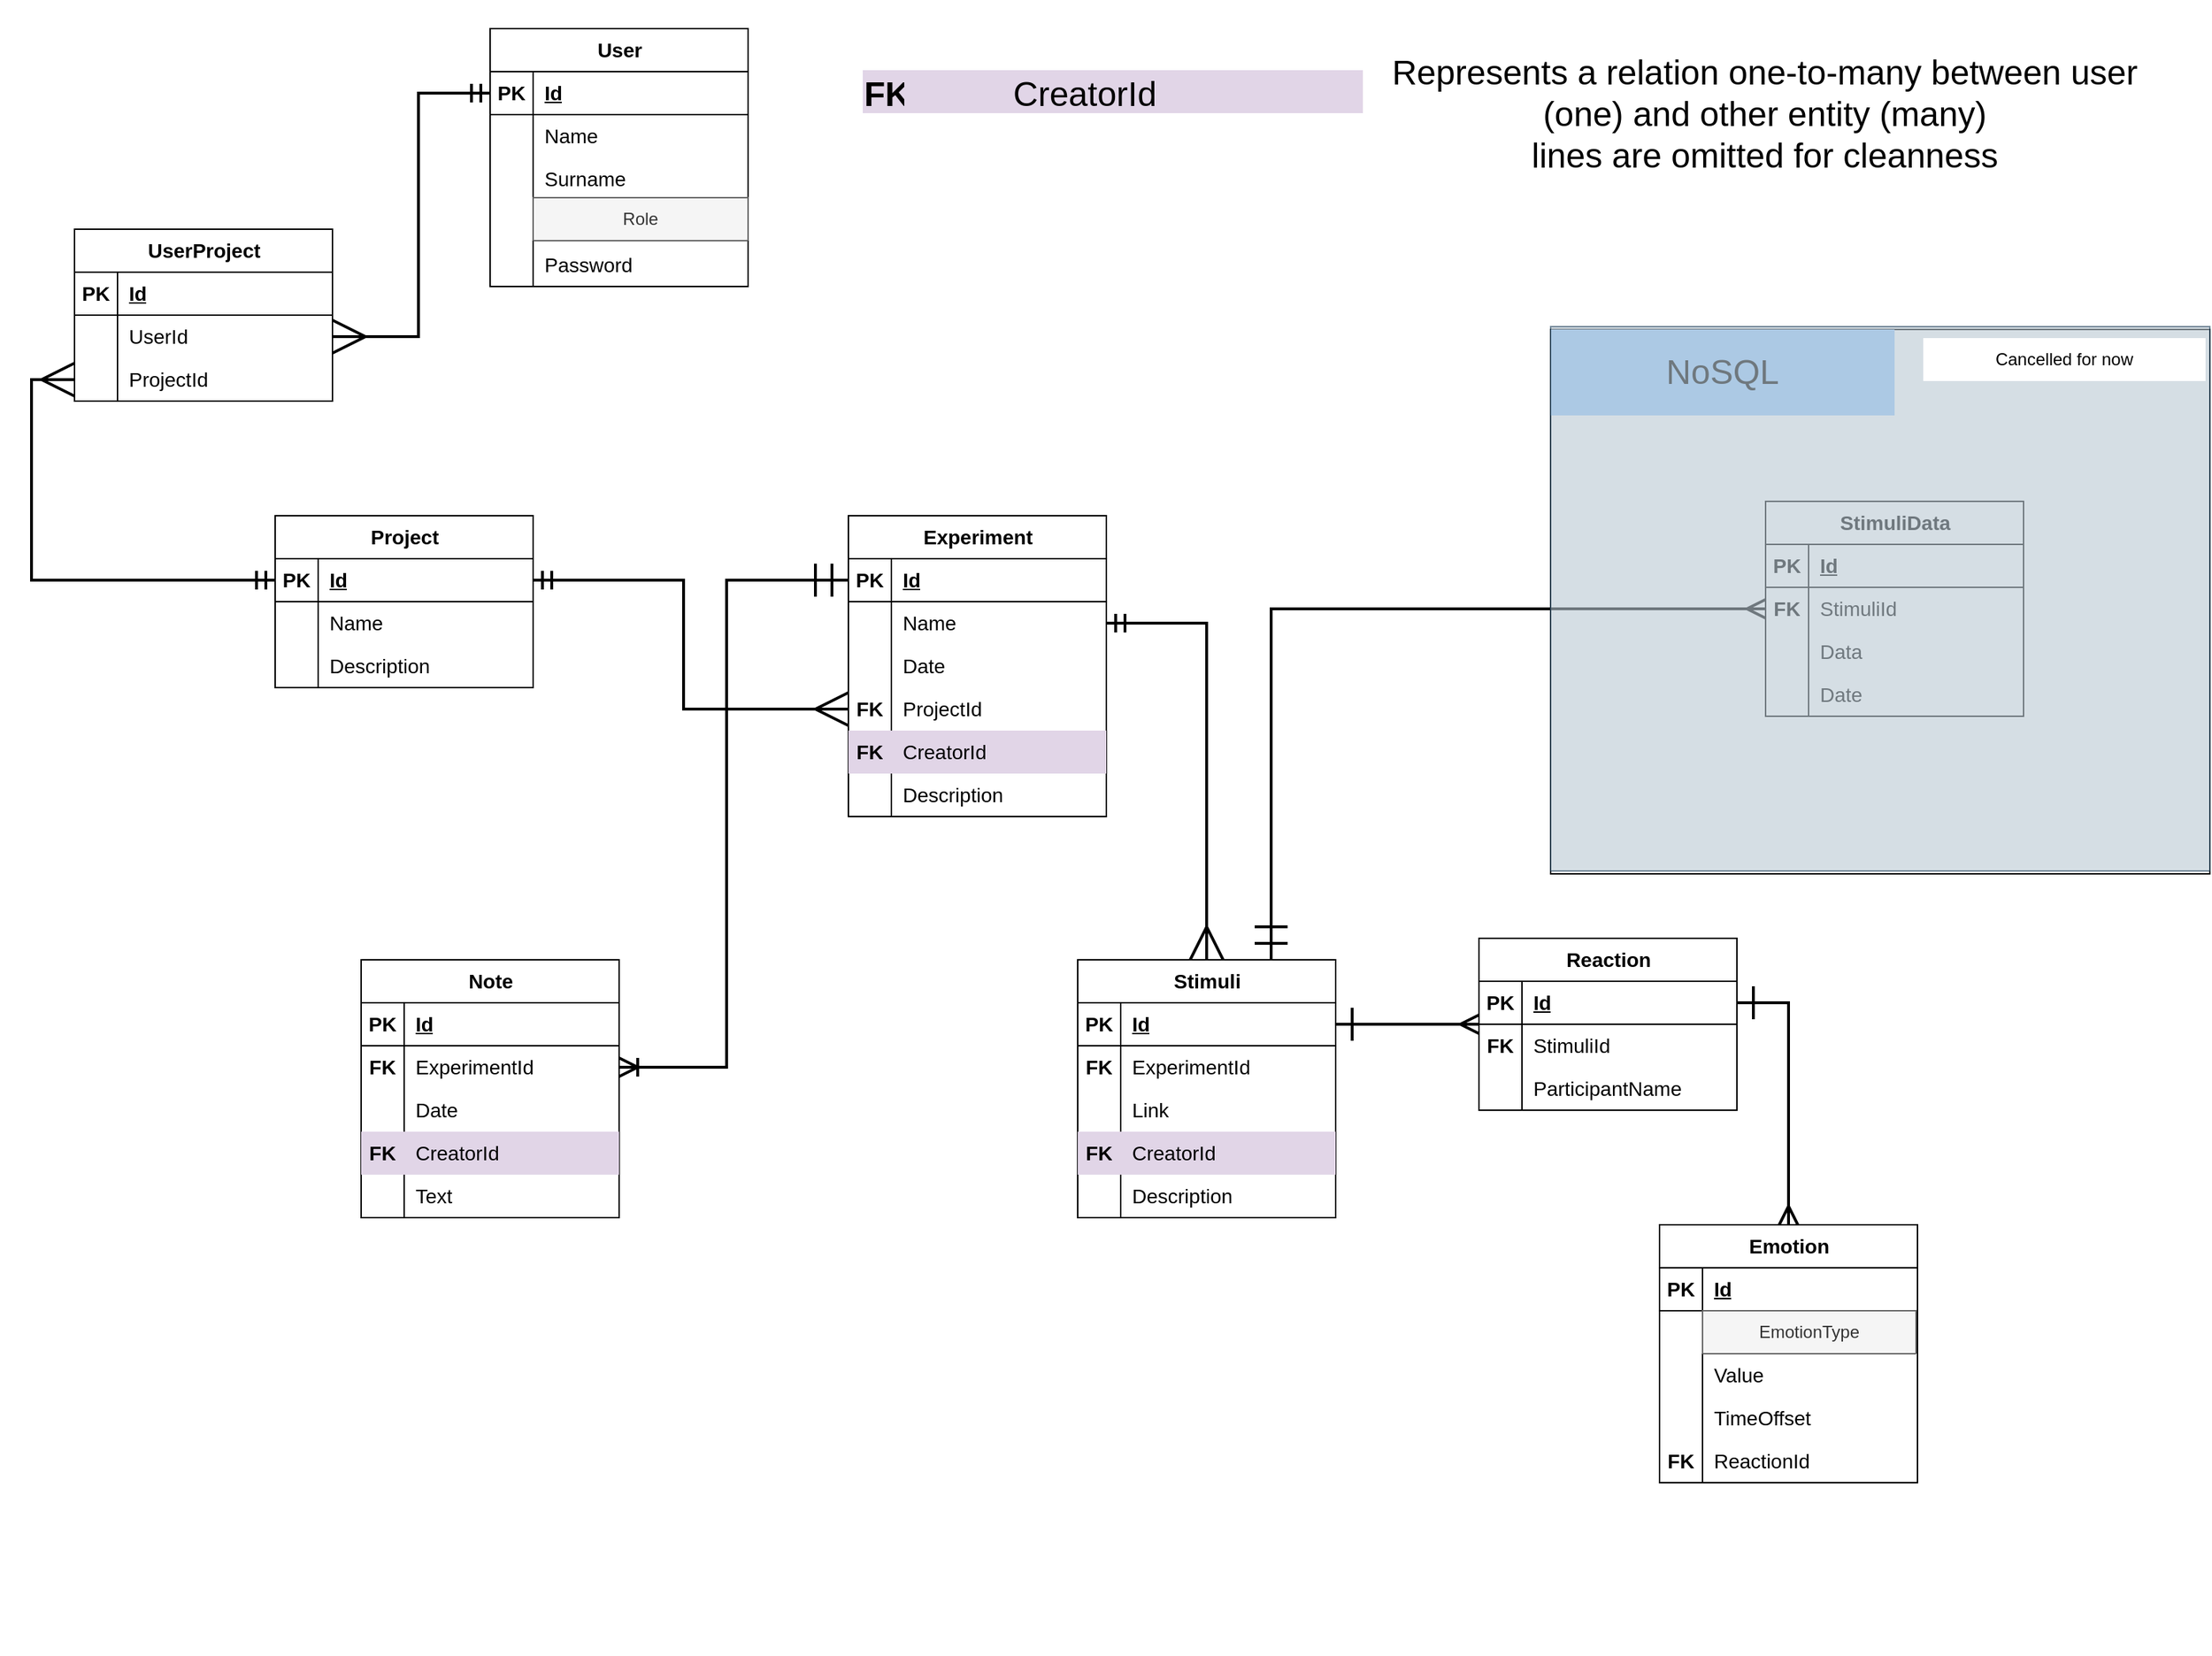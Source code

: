 <mxfile version="22.0.8" type="github">
  <diagram name="Page-1" id="5KgaLMppS0ZlpBXLG6Bj">
    <mxGraphModel dx="1422" dy="860" grid="0" gridSize="10" guides="1" tooltips="1" connect="1" arrows="1" fold="1" page="0" pageScale="1" pageWidth="850" pageHeight="1100" math="0" shadow="0">
      <root>
        <mxCell id="0" />
        <mxCell id="1" parent="0" />
        <mxCell id="0GG20aIRR1hGkGBOV-LU-1" value="User" style="shape=table;startSize=30;container=1;collapsible=1;childLayout=tableLayout;fixedRows=1;rowLines=0;fontStyle=1;align=center;resizeLast=1;html=1;fontSize=14;" parent="1" vertex="1">
          <mxGeometry x="-190" y="10" width="180" height="180" as="geometry" />
        </mxCell>
        <mxCell id="0GG20aIRR1hGkGBOV-LU-2" value="" style="shape=tableRow;horizontal=0;startSize=0;swimlaneHead=0;swimlaneBody=0;fillColor=none;collapsible=0;dropTarget=0;points=[[0,0.5],[1,0.5]];portConstraint=eastwest;top=0;left=0;right=0;bottom=1;fontSize=14;" parent="0GG20aIRR1hGkGBOV-LU-1" vertex="1">
          <mxGeometry y="30" width="180" height="30" as="geometry" />
        </mxCell>
        <mxCell id="0GG20aIRR1hGkGBOV-LU-3" value="PK" style="shape=partialRectangle;connectable=0;fillColor=none;top=0;left=0;bottom=0;right=0;fontStyle=1;overflow=hidden;whiteSpace=wrap;html=1;fontSize=14;" parent="0GG20aIRR1hGkGBOV-LU-2" vertex="1">
          <mxGeometry width="30" height="30" as="geometry">
            <mxRectangle width="30" height="30" as="alternateBounds" />
          </mxGeometry>
        </mxCell>
        <mxCell id="0GG20aIRR1hGkGBOV-LU-4" value="Id" style="shape=partialRectangle;connectable=0;fillColor=none;top=0;left=0;bottom=0;right=0;align=left;spacingLeft=6;fontStyle=5;overflow=hidden;whiteSpace=wrap;html=1;fontSize=14;" parent="0GG20aIRR1hGkGBOV-LU-2" vertex="1">
          <mxGeometry x="30" width="150" height="30" as="geometry">
            <mxRectangle width="150" height="30" as="alternateBounds" />
          </mxGeometry>
        </mxCell>
        <mxCell id="0GG20aIRR1hGkGBOV-LU-5" value="" style="shape=tableRow;horizontal=0;startSize=0;swimlaneHead=0;swimlaneBody=0;fillColor=none;collapsible=0;dropTarget=0;points=[[0,0.5],[1,0.5]];portConstraint=eastwest;top=0;left=0;right=0;bottom=0;fontSize=14;" parent="0GG20aIRR1hGkGBOV-LU-1" vertex="1">
          <mxGeometry y="60" width="180" height="30" as="geometry" />
        </mxCell>
        <mxCell id="0GG20aIRR1hGkGBOV-LU-6" value="" style="shape=partialRectangle;connectable=0;fillColor=none;top=0;left=0;bottom=0;right=0;editable=1;overflow=hidden;whiteSpace=wrap;html=1;fontSize=14;" parent="0GG20aIRR1hGkGBOV-LU-5" vertex="1">
          <mxGeometry width="30" height="30" as="geometry">
            <mxRectangle width="30" height="30" as="alternateBounds" />
          </mxGeometry>
        </mxCell>
        <mxCell id="0GG20aIRR1hGkGBOV-LU-7" value="Name" style="shape=partialRectangle;connectable=0;fillColor=none;top=0;left=0;bottom=0;right=0;align=left;spacingLeft=6;overflow=hidden;whiteSpace=wrap;html=1;fontSize=14;" parent="0GG20aIRR1hGkGBOV-LU-5" vertex="1">
          <mxGeometry x="30" width="150" height="30" as="geometry">
            <mxRectangle width="150" height="30" as="alternateBounds" />
          </mxGeometry>
        </mxCell>
        <mxCell id="0GG20aIRR1hGkGBOV-LU-8" value="" style="shape=tableRow;horizontal=0;startSize=0;swimlaneHead=0;swimlaneBody=0;fillColor=none;collapsible=0;dropTarget=0;points=[[0,0.5],[1,0.5]];portConstraint=eastwest;top=0;left=0;right=0;bottom=0;fontSize=14;" parent="0GG20aIRR1hGkGBOV-LU-1" vertex="1">
          <mxGeometry y="90" width="180" height="30" as="geometry" />
        </mxCell>
        <mxCell id="0GG20aIRR1hGkGBOV-LU-9" value="" style="shape=partialRectangle;connectable=0;fillColor=none;top=0;left=0;bottom=0;right=0;editable=1;overflow=hidden;whiteSpace=wrap;html=1;fontSize=14;" parent="0GG20aIRR1hGkGBOV-LU-8" vertex="1">
          <mxGeometry width="30" height="30" as="geometry">
            <mxRectangle width="30" height="30" as="alternateBounds" />
          </mxGeometry>
        </mxCell>
        <mxCell id="0GG20aIRR1hGkGBOV-LU-10" value="Surname" style="shape=partialRectangle;connectable=0;fillColor=none;top=0;left=0;bottom=0;right=0;align=left;spacingLeft=6;overflow=hidden;whiteSpace=wrap;html=1;fontSize=14;" parent="0GG20aIRR1hGkGBOV-LU-8" vertex="1">
          <mxGeometry x="30" width="150" height="30" as="geometry">
            <mxRectangle width="150" height="30" as="alternateBounds" />
          </mxGeometry>
        </mxCell>
        <mxCell id="0GG20aIRR1hGkGBOV-LU-11" value="" style="shape=tableRow;horizontal=0;startSize=0;swimlaneHead=0;swimlaneBody=0;fillColor=none;collapsible=0;dropTarget=0;points=[[0,0.5],[1,0.5]];portConstraint=eastwest;top=0;left=0;right=0;bottom=0;fontSize=14;" parent="0GG20aIRR1hGkGBOV-LU-1" vertex="1">
          <mxGeometry y="120" width="180" height="30" as="geometry" />
        </mxCell>
        <mxCell id="0GG20aIRR1hGkGBOV-LU-12" value="" style="shape=partialRectangle;connectable=0;fillColor=none;top=0;left=0;bottom=0;right=0;editable=1;overflow=hidden;whiteSpace=wrap;html=1;fontSize=14;" parent="0GG20aIRR1hGkGBOV-LU-11" vertex="1">
          <mxGeometry width="30" height="30" as="geometry">
            <mxRectangle width="30" height="30" as="alternateBounds" />
          </mxGeometry>
        </mxCell>
        <mxCell id="0GG20aIRR1hGkGBOV-LU-13" value="" style="shape=partialRectangle;connectable=0;fillColor=none;top=0;left=0;bottom=0;right=0;align=left;spacingLeft=6;overflow=hidden;whiteSpace=wrap;html=1;fontSize=14;" parent="0GG20aIRR1hGkGBOV-LU-11" vertex="1">
          <mxGeometry x="30" width="150" height="30" as="geometry">
            <mxRectangle width="150" height="30" as="alternateBounds" />
          </mxGeometry>
        </mxCell>
        <mxCell id="h6hS1jPLhecq_jdll_eu-1" value="" style="shape=tableRow;horizontal=0;startSize=0;swimlaneHead=0;swimlaneBody=0;fillColor=none;collapsible=0;dropTarget=0;points=[[0,0.5],[1,0.5]];portConstraint=eastwest;top=0;left=0;right=0;bottom=0;fontSize=14;" parent="0GG20aIRR1hGkGBOV-LU-1" vertex="1">
          <mxGeometry y="150" width="180" height="30" as="geometry" />
        </mxCell>
        <mxCell id="h6hS1jPLhecq_jdll_eu-2" value="" style="shape=partialRectangle;connectable=0;fillColor=none;top=0;left=0;bottom=0;right=0;editable=1;overflow=hidden;whiteSpace=wrap;html=1;fontSize=14;" parent="h6hS1jPLhecq_jdll_eu-1" vertex="1">
          <mxGeometry width="30" height="30" as="geometry">
            <mxRectangle width="30" height="30" as="alternateBounds" />
          </mxGeometry>
        </mxCell>
        <mxCell id="h6hS1jPLhecq_jdll_eu-3" value="Password" style="shape=partialRectangle;connectable=0;fillColor=none;top=0;left=0;bottom=0;right=0;align=left;spacingLeft=6;overflow=hidden;whiteSpace=wrap;html=1;fontSize=14;" parent="h6hS1jPLhecq_jdll_eu-1" vertex="1">
          <mxGeometry x="30" width="150" height="30" as="geometry">
            <mxRectangle width="150" height="30" as="alternateBounds" />
          </mxGeometry>
        </mxCell>
        <mxCell id="0GG20aIRR1hGkGBOV-LU-43" value="Project" style="shape=table;startSize=30;container=1;collapsible=1;childLayout=tableLayout;fixedRows=1;rowLines=0;fontStyle=1;align=center;resizeLast=1;html=1;fontSize=14;" parent="1" vertex="1">
          <mxGeometry x="-340" y="350" width="180" height="120" as="geometry" />
        </mxCell>
        <mxCell id="0GG20aIRR1hGkGBOV-LU-44" value="" style="shape=tableRow;horizontal=0;startSize=0;swimlaneHead=0;swimlaneBody=0;fillColor=none;collapsible=0;dropTarget=0;points=[[0,0.5],[1,0.5]];portConstraint=eastwest;top=0;left=0;right=0;bottom=1;fontSize=14;" parent="0GG20aIRR1hGkGBOV-LU-43" vertex="1">
          <mxGeometry y="30" width="180" height="30" as="geometry" />
        </mxCell>
        <mxCell id="0GG20aIRR1hGkGBOV-LU-45" value="PK" style="shape=partialRectangle;connectable=0;fillColor=none;top=0;left=0;bottom=0;right=0;fontStyle=1;overflow=hidden;whiteSpace=wrap;html=1;fontSize=14;" parent="0GG20aIRR1hGkGBOV-LU-44" vertex="1">
          <mxGeometry width="30" height="30" as="geometry">
            <mxRectangle width="30" height="30" as="alternateBounds" />
          </mxGeometry>
        </mxCell>
        <mxCell id="0GG20aIRR1hGkGBOV-LU-46" value="Id" style="shape=partialRectangle;connectable=0;fillColor=none;top=0;left=0;bottom=0;right=0;align=left;spacingLeft=6;fontStyle=5;overflow=hidden;whiteSpace=wrap;html=1;fontSize=14;" parent="0GG20aIRR1hGkGBOV-LU-44" vertex="1">
          <mxGeometry x="30" width="150" height="30" as="geometry">
            <mxRectangle width="150" height="30" as="alternateBounds" />
          </mxGeometry>
        </mxCell>
        <mxCell id="0GG20aIRR1hGkGBOV-LU-47" value="" style="shape=tableRow;horizontal=0;startSize=0;swimlaneHead=0;swimlaneBody=0;fillColor=none;collapsible=0;dropTarget=0;points=[[0,0.5],[1,0.5]];portConstraint=eastwest;top=0;left=0;right=0;bottom=0;fontSize=14;" parent="0GG20aIRR1hGkGBOV-LU-43" vertex="1">
          <mxGeometry y="60" width="180" height="30" as="geometry" />
        </mxCell>
        <mxCell id="0GG20aIRR1hGkGBOV-LU-48" value="" style="shape=partialRectangle;connectable=0;fillColor=none;top=0;left=0;bottom=0;right=0;editable=1;overflow=hidden;whiteSpace=wrap;html=1;fontSize=14;" parent="0GG20aIRR1hGkGBOV-LU-47" vertex="1">
          <mxGeometry width="30" height="30" as="geometry">
            <mxRectangle width="30" height="30" as="alternateBounds" />
          </mxGeometry>
        </mxCell>
        <mxCell id="0GG20aIRR1hGkGBOV-LU-49" value="Name" style="shape=partialRectangle;connectable=0;fillColor=none;top=0;left=0;bottom=0;right=0;align=left;spacingLeft=6;overflow=hidden;whiteSpace=wrap;html=1;fontSize=14;" parent="0GG20aIRR1hGkGBOV-LU-47" vertex="1">
          <mxGeometry x="30" width="150" height="30" as="geometry">
            <mxRectangle width="150" height="30" as="alternateBounds" />
          </mxGeometry>
        </mxCell>
        <mxCell id="0GG20aIRR1hGkGBOV-LU-50" value="" style="shape=tableRow;horizontal=0;startSize=0;swimlaneHead=0;swimlaneBody=0;fillColor=none;collapsible=0;dropTarget=0;points=[[0,0.5],[1,0.5]];portConstraint=eastwest;top=0;left=0;right=0;bottom=0;fontSize=14;" parent="0GG20aIRR1hGkGBOV-LU-43" vertex="1">
          <mxGeometry y="90" width="180" height="30" as="geometry" />
        </mxCell>
        <mxCell id="0GG20aIRR1hGkGBOV-LU-51" value="" style="shape=partialRectangle;connectable=0;fillColor=none;top=0;left=0;bottom=0;right=0;editable=1;overflow=hidden;whiteSpace=wrap;html=1;fontSize=14;" parent="0GG20aIRR1hGkGBOV-LU-50" vertex="1">
          <mxGeometry width="30" height="30" as="geometry">
            <mxRectangle width="30" height="30" as="alternateBounds" />
          </mxGeometry>
        </mxCell>
        <mxCell id="0GG20aIRR1hGkGBOV-LU-52" value="Description" style="shape=partialRectangle;connectable=0;fillColor=none;top=0;left=0;bottom=0;right=0;align=left;spacingLeft=6;overflow=hidden;whiteSpace=wrap;html=1;fontSize=14;" parent="0GG20aIRR1hGkGBOV-LU-50" vertex="1">
          <mxGeometry x="30" width="150" height="30" as="geometry">
            <mxRectangle width="150" height="30" as="alternateBounds" />
          </mxGeometry>
        </mxCell>
        <mxCell id="0GG20aIRR1hGkGBOV-LU-54" value="Experiment" style="shape=table;startSize=30;container=1;collapsible=1;childLayout=tableLayout;fixedRows=1;rowLines=0;fontStyle=1;align=center;resizeLast=1;html=1;fontSize=14;" parent="1" vertex="1">
          <mxGeometry x="60" y="350" width="180" height="210" as="geometry" />
        </mxCell>
        <mxCell id="0GG20aIRR1hGkGBOV-LU-55" value="" style="shape=tableRow;horizontal=0;startSize=0;swimlaneHead=0;swimlaneBody=0;fillColor=none;collapsible=0;dropTarget=0;points=[[0,0.5],[1,0.5]];portConstraint=eastwest;top=0;left=0;right=0;bottom=1;fontSize=14;" parent="0GG20aIRR1hGkGBOV-LU-54" vertex="1">
          <mxGeometry y="30" width="180" height="30" as="geometry" />
        </mxCell>
        <mxCell id="0GG20aIRR1hGkGBOV-LU-56" value="PK" style="shape=partialRectangle;connectable=0;fillColor=none;top=0;left=0;bottom=0;right=0;fontStyle=1;overflow=hidden;whiteSpace=wrap;html=1;fontSize=14;" parent="0GG20aIRR1hGkGBOV-LU-55" vertex="1">
          <mxGeometry width="30" height="30" as="geometry">
            <mxRectangle width="30" height="30" as="alternateBounds" />
          </mxGeometry>
        </mxCell>
        <mxCell id="0GG20aIRR1hGkGBOV-LU-57" value="Id" style="shape=partialRectangle;connectable=0;fillColor=none;top=0;left=0;bottom=0;right=0;align=left;spacingLeft=6;fontStyle=5;overflow=hidden;whiteSpace=wrap;html=1;fontSize=14;" parent="0GG20aIRR1hGkGBOV-LU-55" vertex="1">
          <mxGeometry x="30" width="150" height="30" as="geometry">
            <mxRectangle width="150" height="30" as="alternateBounds" />
          </mxGeometry>
        </mxCell>
        <mxCell id="0GG20aIRR1hGkGBOV-LU-58" value="" style="shape=tableRow;horizontal=0;startSize=0;swimlaneHead=0;swimlaneBody=0;fillColor=none;collapsible=0;dropTarget=0;points=[[0,0.5],[1,0.5]];portConstraint=eastwest;top=0;left=0;right=0;bottom=0;fontSize=14;" parent="0GG20aIRR1hGkGBOV-LU-54" vertex="1">
          <mxGeometry y="60" width="180" height="30" as="geometry" />
        </mxCell>
        <mxCell id="0GG20aIRR1hGkGBOV-LU-59" value="" style="shape=partialRectangle;connectable=0;fillColor=none;top=0;left=0;bottom=0;right=0;editable=1;overflow=hidden;whiteSpace=wrap;html=1;fontSize=14;" parent="0GG20aIRR1hGkGBOV-LU-58" vertex="1">
          <mxGeometry width="30" height="30" as="geometry">
            <mxRectangle width="30" height="30" as="alternateBounds" />
          </mxGeometry>
        </mxCell>
        <mxCell id="0GG20aIRR1hGkGBOV-LU-60" value="Name" style="shape=partialRectangle;connectable=0;fillColor=none;top=0;left=0;bottom=0;right=0;align=left;spacingLeft=6;overflow=hidden;whiteSpace=wrap;html=1;fontSize=14;" parent="0GG20aIRR1hGkGBOV-LU-58" vertex="1">
          <mxGeometry x="30" width="150" height="30" as="geometry">
            <mxRectangle width="150" height="30" as="alternateBounds" />
          </mxGeometry>
        </mxCell>
        <mxCell id="0GG20aIRR1hGkGBOV-LU-61" value="" style="shape=tableRow;horizontal=0;startSize=0;swimlaneHead=0;swimlaneBody=0;fillColor=none;collapsible=0;dropTarget=0;points=[[0,0.5],[1,0.5]];portConstraint=eastwest;top=0;left=0;right=0;bottom=0;fontSize=14;" parent="0GG20aIRR1hGkGBOV-LU-54" vertex="1">
          <mxGeometry y="90" width="180" height="30" as="geometry" />
        </mxCell>
        <mxCell id="0GG20aIRR1hGkGBOV-LU-62" value="" style="shape=partialRectangle;connectable=0;fillColor=none;top=0;left=0;bottom=0;right=0;editable=1;overflow=hidden;whiteSpace=wrap;html=1;fontSize=14;" parent="0GG20aIRR1hGkGBOV-LU-61" vertex="1">
          <mxGeometry width="30" height="30" as="geometry">
            <mxRectangle width="30" height="30" as="alternateBounds" />
          </mxGeometry>
        </mxCell>
        <mxCell id="0GG20aIRR1hGkGBOV-LU-63" value="Date" style="shape=partialRectangle;connectable=0;fillColor=none;top=0;left=0;bottom=0;right=0;align=left;spacingLeft=6;overflow=hidden;whiteSpace=wrap;html=1;fontSize=14;" parent="0GG20aIRR1hGkGBOV-LU-61" vertex="1">
          <mxGeometry x="30" width="150" height="30" as="geometry">
            <mxRectangle width="150" height="30" as="alternateBounds" />
          </mxGeometry>
        </mxCell>
        <mxCell id="0GG20aIRR1hGkGBOV-LU-74" value="" style="shape=tableRow;horizontal=0;startSize=0;swimlaneHead=0;swimlaneBody=0;fillColor=none;collapsible=0;dropTarget=0;points=[[0,0.5],[1,0.5]];portConstraint=eastwest;top=0;left=0;right=0;bottom=0;fontSize=14;" parent="0GG20aIRR1hGkGBOV-LU-54" vertex="1">
          <mxGeometry y="120" width="180" height="30" as="geometry" />
        </mxCell>
        <mxCell id="0GG20aIRR1hGkGBOV-LU-75" value="&lt;b style=&quot;font-size: 14px;&quot;&gt;FK&lt;/b&gt;" style="shape=partialRectangle;connectable=0;fillColor=none;top=0;left=0;bottom=0;right=0;editable=1;overflow=hidden;whiteSpace=wrap;html=1;fontSize=14;" parent="0GG20aIRR1hGkGBOV-LU-74" vertex="1">
          <mxGeometry width="30" height="30" as="geometry">
            <mxRectangle width="30" height="30" as="alternateBounds" />
          </mxGeometry>
        </mxCell>
        <mxCell id="0GG20aIRR1hGkGBOV-LU-76" value="ProjectId" style="shape=partialRectangle;connectable=0;fillColor=none;top=0;left=0;bottom=0;right=0;align=left;spacingLeft=6;overflow=hidden;whiteSpace=wrap;html=1;fontSize=14;" parent="0GG20aIRR1hGkGBOV-LU-74" vertex="1">
          <mxGeometry x="30" width="150" height="30" as="geometry">
            <mxRectangle width="150" height="30" as="alternateBounds" />
          </mxGeometry>
        </mxCell>
        <mxCell id="h6hS1jPLhecq_jdll_eu-7" value="" style="shape=tableRow;horizontal=0;startSize=0;swimlaneHead=0;swimlaneBody=0;fillColor=#e1d5e7;collapsible=0;dropTarget=0;points=[[0,0.5],[1,0.5]];portConstraint=eastwest;top=0;left=0;right=0;bottom=0;fontSize=14;strokeColor=#9673a6;" parent="0GG20aIRR1hGkGBOV-LU-54" vertex="1">
          <mxGeometry y="150" width="180" height="30" as="geometry" />
        </mxCell>
        <mxCell id="h6hS1jPLhecq_jdll_eu-8" value="&lt;b style=&quot;font-size: 14px;&quot;&gt;FK&lt;/b&gt;" style="shape=partialRectangle;connectable=0;fillColor=none;top=0;left=0;bottom=0;right=0;editable=1;overflow=hidden;whiteSpace=wrap;html=1;fontSize=14;" parent="h6hS1jPLhecq_jdll_eu-7" vertex="1">
          <mxGeometry width="30" height="30" as="geometry">
            <mxRectangle width="30" height="30" as="alternateBounds" />
          </mxGeometry>
        </mxCell>
        <mxCell id="h6hS1jPLhecq_jdll_eu-9" value="CreatorId" style="shape=partialRectangle;connectable=0;fillColor=none;top=0;left=0;bottom=0;right=0;align=left;spacingLeft=6;overflow=hidden;whiteSpace=wrap;html=1;fontSize=14;" parent="h6hS1jPLhecq_jdll_eu-7" vertex="1">
          <mxGeometry x="30" width="150" height="30" as="geometry">
            <mxRectangle width="150" height="30" as="alternateBounds" />
          </mxGeometry>
        </mxCell>
        <mxCell id="h6hS1jPLhecq_jdll_eu-4" value="" style="shape=tableRow;horizontal=0;startSize=0;swimlaneHead=0;swimlaneBody=0;fillColor=none;collapsible=0;dropTarget=0;points=[[0,0.5],[1,0.5]];portConstraint=eastwest;top=0;left=0;right=0;bottom=0;fontSize=14;" parent="0GG20aIRR1hGkGBOV-LU-54" vertex="1">
          <mxGeometry y="180" width="180" height="30" as="geometry" />
        </mxCell>
        <mxCell id="h6hS1jPLhecq_jdll_eu-5" value="" style="shape=partialRectangle;connectable=0;fillColor=none;top=0;left=0;bottom=0;right=0;editable=1;overflow=hidden;whiteSpace=wrap;html=1;fontSize=14;" parent="h6hS1jPLhecq_jdll_eu-4" vertex="1">
          <mxGeometry width="30" height="30" as="geometry">
            <mxRectangle width="30" height="30" as="alternateBounds" />
          </mxGeometry>
        </mxCell>
        <mxCell id="h6hS1jPLhecq_jdll_eu-6" value="Description" style="shape=partialRectangle;connectable=0;fillColor=none;top=0;left=0;bottom=0;right=0;align=left;spacingLeft=6;overflow=hidden;whiteSpace=wrap;html=1;fontSize=14;" parent="h6hS1jPLhecq_jdll_eu-4" vertex="1">
          <mxGeometry x="30" width="150" height="30" as="geometry">
            <mxRectangle width="150" height="30" as="alternateBounds" />
          </mxGeometry>
        </mxCell>
        <mxCell id="0GG20aIRR1hGkGBOV-LU-64" value="Note" style="shape=table;startSize=30;container=1;collapsible=1;childLayout=tableLayout;fixedRows=1;rowLines=0;fontStyle=1;align=center;resizeLast=1;html=1;fontSize=14;" parent="1" vertex="1">
          <mxGeometry x="-280" y="660" width="180" height="180" as="geometry" />
        </mxCell>
        <mxCell id="0GG20aIRR1hGkGBOV-LU-65" value="" style="shape=tableRow;horizontal=0;startSize=0;swimlaneHead=0;swimlaneBody=0;fillColor=none;collapsible=0;dropTarget=0;points=[[0,0.5],[1,0.5]];portConstraint=eastwest;top=0;left=0;right=0;bottom=1;fontSize=14;" parent="0GG20aIRR1hGkGBOV-LU-64" vertex="1">
          <mxGeometry y="30" width="180" height="30" as="geometry" />
        </mxCell>
        <mxCell id="0GG20aIRR1hGkGBOV-LU-66" value="PK" style="shape=partialRectangle;connectable=0;fillColor=none;top=0;left=0;bottom=0;right=0;fontStyle=1;overflow=hidden;whiteSpace=wrap;html=1;fontSize=14;" parent="0GG20aIRR1hGkGBOV-LU-65" vertex="1">
          <mxGeometry width="30" height="30" as="geometry">
            <mxRectangle width="30" height="30" as="alternateBounds" />
          </mxGeometry>
        </mxCell>
        <mxCell id="0GG20aIRR1hGkGBOV-LU-67" value="Id" style="shape=partialRectangle;connectable=0;fillColor=none;top=0;left=0;bottom=0;right=0;align=left;spacingLeft=6;fontStyle=5;overflow=hidden;whiteSpace=wrap;html=1;fontSize=14;" parent="0GG20aIRR1hGkGBOV-LU-65" vertex="1">
          <mxGeometry x="30" width="150" height="30" as="geometry">
            <mxRectangle width="150" height="30" as="alternateBounds" />
          </mxGeometry>
        </mxCell>
        <mxCell id="0GG20aIRR1hGkGBOV-LU-68" value="" style="shape=tableRow;horizontal=0;startSize=0;swimlaneHead=0;swimlaneBody=0;fillColor=none;collapsible=0;dropTarget=0;points=[[0,0.5],[1,0.5]];portConstraint=eastwest;top=0;left=0;right=0;bottom=0;fontSize=14;" parent="0GG20aIRR1hGkGBOV-LU-64" vertex="1">
          <mxGeometry y="60" width="180" height="30" as="geometry" />
        </mxCell>
        <mxCell id="0GG20aIRR1hGkGBOV-LU-69" value="&lt;b style=&quot;font-size: 14px;&quot;&gt;FK&lt;/b&gt;" style="shape=partialRectangle;connectable=0;fillColor=none;top=0;left=0;bottom=0;right=0;editable=1;overflow=hidden;whiteSpace=wrap;html=1;fontSize=14;" parent="0GG20aIRR1hGkGBOV-LU-68" vertex="1">
          <mxGeometry width="30" height="30" as="geometry">
            <mxRectangle width="30" height="30" as="alternateBounds" />
          </mxGeometry>
        </mxCell>
        <mxCell id="0GG20aIRR1hGkGBOV-LU-70" value="ExperimentId" style="shape=partialRectangle;connectable=0;fillColor=none;top=0;left=0;bottom=0;right=0;align=left;spacingLeft=6;overflow=hidden;whiteSpace=wrap;html=1;fontSize=14;" parent="0GG20aIRR1hGkGBOV-LU-68" vertex="1">
          <mxGeometry x="30" width="150" height="30" as="geometry">
            <mxRectangle width="150" height="30" as="alternateBounds" />
          </mxGeometry>
        </mxCell>
        <mxCell id="0GG20aIRR1hGkGBOV-LU-71" value="" style="shape=tableRow;horizontal=0;startSize=0;swimlaneHead=0;swimlaneBody=0;fillColor=none;collapsible=0;dropTarget=0;points=[[0,0.5],[1,0.5]];portConstraint=eastwest;top=0;left=0;right=0;bottom=0;fontSize=14;" parent="0GG20aIRR1hGkGBOV-LU-64" vertex="1">
          <mxGeometry y="90" width="180" height="30" as="geometry" />
        </mxCell>
        <mxCell id="0GG20aIRR1hGkGBOV-LU-72" value="" style="shape=partialRectangle;connectable=0;fillColor=none;top=0;left=0;bottom=0;right=0;editable=1;overflow=hidden;whiteSpace=wrap;html=1;fontSize=14;" parent="0GG20aIRR1hGkGBOV-LU-71" vertex="1">
          <mxGeometry width="30" height="30" as="geometry">
            <mxRectangle width="30" height="30" as="alternateBounds" />
          </mxGeometry>
        </mxCell>
        <mxCell id="0GG20aIRR1hGkGBOV-LU-73" value="Date" style="shape=partialRectangle;connectable=0;fillColor=none;top=0;left=0;bottom=0;right=0;align=left;spacingLeft=6;overflow=hidden;whiteSpace=wrap;html=1;fontSize=14;" parent="0GG20aIRR1hGkGBOV-LU-71" vertex="1">
          <mxGeometry x="30" width="150" height="30" as="geometry">
            <mxRectangle width="150" height="30" as="alternateBounds" />
          </mxGeometry>
        </mxCell>
        <mxCell id="0GG20aIRR1hGkGBOV-LU-97" value="" style="shape=tableRow;horizontal=0;startSize=0;swimlaneHead=0;swimlaneBody=0;fillColor=#e1d5e7;collapsible=0;dropTarget=0;points=[[0,0.5],[1,0.5]];portConstraint=eastwest;top=0;left=0;right=0;bottom=0;fontSize=14;strokeColor=#9673a6;" parent="0GG20aIRR1hGkGBOV-LU-64" vertex="1">
          <mxGeometry y="120" width="180" height="30" as="geometry" />
        </mxCell>
        <mxCell id="0GG20aIRR1hGkGBOV-LU-98" value="&lt;b&gt;FK&lt;/b&gt;" style="shape=partialRectangle;connectable=0;fillColor=none;top=0;left=0;bottom=0;right=0;editable=1;overflow=hidden;whiteSpace=wrap;html=1;fontSize=14;" parent="0GG20aIRR1hGkGBOV-LU-97" vertex="1">
          <mxGeometry width="30" height="30" as="geometry">
            <mxRectangle width="30" height="30" as="alternateBounds" />
          </mxGeometry>
        </mxCell>
        <mxCell id="0GG20aIRR1hGkGBOV-LU-99" value="CreatorId" style="shape=partialRectangle;connectable=0;fillColor=none;top=0;left=0;bottom=0;right=0;align=left;spacingLeft=6;overflow=hidden;whiteSpace=wrap;html=1;fontSize=14;" parent="0GG20aIRR1hGkGBOV-LU-97" vertex="1">
          <mxGeometry x="30" width="150" height="30" as="geometry">
            <mxRectangle width="150" height="30" as="alternateBounds" />
          </mxGeometry>
        </mxCell>
        <mxCell id="h6hS1jPLhecq_jdll_eu-52" value="" style="shape=tableRow;horizontal=0;startSize=0;swimlaneHead=0;swimlaneBody=0;fillColor=none;collapsible=0;dropTarget=0;points=[[0,0.5],[1,0.5]];portConstraint=eastwest;top=0;left=0;right=0;bottom=0;fontSize=14;" parent="0GG20aIRR1hGkGBOV-LU-64" vertex="1">
          <mxGeometry y="150" width="180" height="30" as="geometry" />
        </mxCell>
        <mxCell id="h6hS1jPLhecq_jdll_eu-53" value="" style="shape=partialRectangle;connectable=0;fillColor=none;top=0;left=0;bottom=0;right=0;editable=1;overflow=hidden;whiteSpace=wrap;html=1;fontSize=14;" parent="h6hS1jPLhecq_jdll_eu-52" vertex="1">
          <mxGeometry width="30" height="30" as="geometry">
            <mxRectangle width="30" height="30" as="alternateBounds" />
          </mxGeometry>
        </mxCell>
        <mxCell id="h6hS1jPLhecq_jdll_eu-54" value="Text" style="shape=partialRectangle;connectable=0;fillColor=none;top=0;left=0;bottom=0;right=0;align=left;spacingLeft=6;overflow=hidden;whiteSpace=wrap;html=1;fontSize=14;" parent="h6hS1jPLhecq_jdll_eu-52" vertex="1">
          <mxGeometry x="30" width="150" height="30" as="geometry">
            <mxRectangle width="150" height="30" as="alternateBounds" />
          </mxGeometry>
        </mxCell>
        <mxCell id="0GG20aIRR1hGkGBOV-LU-77" value="Stimuli" style="shape=table;startSize=30;container=1;collapsible=1;childLayout=tableLayout;fixedRows=1;rowLines=0;fontStyle=1;align=center;resizeLast=1;html=1;fontSize=14;" parent="1" vertex="1">
          <mxGeometry x="220" y="660" width="180" height="180" as="geometry" />
        </mxCell>
        <mxCell id="0GG20aIRR1hGkGBOV-LU-78" value="" style="shape=tableRow;horizontal=0;startSize=0;swimlaneHead=0;swimlaneBody=0;fillColor=none;collapsible=0;dropTarget=0;points=[[0,0.5],[1,0.5]];portConstraint=eastwest;top=0;left=0;right=0;bottom=1;fontSize=14;" parent="0GG20aIRR1hGkGBOV-LU-77" vertex="1">
          <mxGeometry y="30" width="180" height="30" as="geometry" />
        </mxCell>
        <mxCell id="0GG20aIRR1hGkGBOV-LU-79" value="PK" style="shape=partialRectangle;connectable=0;fillColor=none;top=0;left=0;bottom=0;right=0;fontStyle=1;overflow=hidden;whiteSpace=wrap;html=1;fontSize=14;" parent="0GG20aIRR1hGkGBOV-LU-78" vertex="1">
          <mxGeometry width="30" height="30" as="geometry">
            <mxRectangle width="30" height="30" as="alternateBounds" />
          </mxGeometry>
        </mxCell>
        <mxCell id="0GG20aIRR1hGkGBOV-LU-80" value="Id" style="shape=partialRectangle;connectable=0;fillColor=none;top=0;left=0;bottom=0;right=0;align=left;spacingLeft=6;fontStyle=5;overflow=hidden;whiteSpace=wrap;html=1;fontSize=14;" parent="0GG20aIRR1hGkGBOV-LU-78" vertex="1">
          <mxGeometry x="30" width="150" height="30" as="geometry">
            <mxRectangle width="150" height="30" as="alternateBounds" />
          </mxGeometry>
        </mxCell>
        <mxCell id="0GG20aIRR1hGkGBOV-LU-81" value="" style="shape=tableRow;horizontal=0;startSize=0;swimlaneHead=0;swimlaneBody=0;fillColor=none;collapsible=0;dropTarget=0;points=[[0,0.5],[1,0.5]];portConstraint=eastwest;top=0;left=0;right=0;bottom=0;fontSize=14;" parent="0GG20aIRR1hGkGBOV-LU-77" vertex="1">
          <mxGeometry y="60" width="180" height="30" as="geometry" />
        </mxCell>
        <mxCell id="0GG20aIRR1hGkGBOV-LU-82" value="&lt;b style=&quot;font-size: 14px;&quot;&gt;FK&lt;/b&gt;" style="shape=partialRectangle;connectable=0;fillColor=none;top=0;left=0;bottom=0;right=0;editable=1;overflow=hidden;whiteSpace=wrap;html=1;fontSize=14;" parent="0GG20aIRR1hGkGBOV-LU-81" vertex="1">
          <mxGeometry width="30" height="30" as="geometry">
            <mxRectangle width="30" height="30" as="alternateBounds" />
          </mxGeometry>
        </mxCell>
        <mxCell id="0GG20aIRR1hGkGBOV-LU-83" value="ExperimentId" style="shape=partialRectangle;connectable=0;fillColor=none;top=0;left=0;bottom=0;right=0;align=left;spacingLeft=6;overflow=hidden;whiteSpace=wrap;html=1;fontSize=14;" parent="0GG20aIRR1hGkGBOV-LU-81" vertex="1">
          <mxGeometry x="30" width="150" height="30" as="geometry">
            <mxRectangle width="150" height="30" as="alternateBounds" />
          </mxGeometry>
        </mxCell>
        <mxCell id="0GG20aIRR1hGkGBOV-LU-84" value="" style="shape=tableRow;horizontal=0;startSize=0;swimlaneHead=0;swimlaneBody=0;fillColor=none;collapsible=0;dropTarget=0;points=[[0,0.5],[1,0.5]];portConstraint=eastwest;top=0;left=0;right=0;bottom=0;fontSize=14;" parent="0GG20aIRR1hGkGBOV-LU-77" vertex="1">
          <mxGeometry y="90" width="180" height="30" as="geometry" />
        </mxCell>
        <mxCell id="0GG20aIRR1hGkGBOV-LU-85" value="" style="shape=partialRectangle;connectable=0;fillColor=none;top=0;left=0;bottom=0;right=0;editable=1;overflow=hidden;whiteSpace=wrap;html=1;fontSize=14;" parent="0GG20aIRR1hGkGBOV-LU-84" vertex="1">
          <mxGeometry width="30" height="30" as="geometry">
            <mxRectangle width="30" height="30" as="alternateBounds" />
          </mxGeometry>
        </mxCell>
        <mxCell id="0GG20aIRR1hGkGBOV-LU-86" value="Link" style="shape=partialRectangle;connectable=0;fillColor=none;top=0;left=0;bottom=0;right=0;align=left;spacingLeft=6;overflow=hidden;whiteSpace=wrap;html=1;fontSize=14;" parent="0GG20aIRR1hGkGBOV-LU-84" vertex="1">
          <mxGeometry x="30" width="150" height="30" as="geometry">
            <mxRectangle width="150" height="30" as="alternateBounds" />
          </mxGeometry>
        </mxCell>
        <mxCell id="0GG20aIRR1hGkGBOV-LU-93" value="" style="shape=tableRow;horizontal=0;startSize=0;swimlaneHead=0;swimlaneBody=0;fillColor=#e1d5e7;collapsible=0;dropTarget=0;points=[[0,0.5],[1,0.5]];portConstraint=eastwest;top=0;left=0;right=0;bottom=0;fontSize=14;strokeColor=#9673a6;" parent="0GG20aIRR1hGkGBOV-LU-77" vertex="1">
          <mxGeometry y="120" width="180" height="30" as="geometry" />
        </mxCell>
        <mxCell id="0GG20aIRR1hGkGBOV-LU-94" value="&lt;b style=&quot;font-size: 14px;&quot;&gt;FK&lt;br style=&quot;font-size: 14px;&quot;&gt;&lt;/b&gt;" style="shape=partialRectangle;connectable=0;fillColor=none;top=0;left=0;bottom=0;right=0;editable=1;overflow=hidden;whiteSpace=wrap;html=1;fontSize=14;" parent="0GG20aIRR1hGkGBOV-LU-93" vertex="1">
          <mxGeometry width="30" height="30" as="geometry">
            <mxRectangle width="30" height="30" as="alternateBounds" />
          </mxGeometry>
        </mxCell>
        <mxCell id="0GG20aIRR1hGkGBOV-LU-95" value="CreatorId" style="shape=partialRectangle;connectable=0;fillColor=none;top=0;left=0;bottom=0;right=0;align=left;spacingLeft=6;overflow=hidden;whiteSpace=wrap;html=1;fontSize=14;" parent="0GG20aIRR1hGkGBOV-LU-93" vertex="1">
          <mxGeometry x="30" width="150" height="30" as="geometry">
            <mxRectangle width="150" height="30" as="alternateBounds" />
          </mxGeometry>
        </mxCell>
        <mxCell id="GeP6ucMl3jy8mK1hsfXk-47" value="" style="shape=tableRow;horizontal=0;startSize=0;swimlaneHead=0;swimlaneBody=0;fillColor=none;collapsible=0;dropTarget=0;points=[[0,0.5],[1,0.5]];portConstraint=eastwest;top=0;left=0;right=0;bottom=0;fontSize=14;" parent="0GG20aIRR1hGkGBOV-LU-77" vertex="1">
          <mxGeometry y="150" width="180" height="30" as="geometry" />
        </mxCell>
        <mxCell id="GeP6ucMl3jy8mK1hsfXk-48" value="" style="shape=partialRectangle;connectable=0;fillColor=none;top=0;left=0;bottom=0;right=0;editable=1;overflow=hidden;whiteSpace=wrap;html=1;fontSize=14;" parent="GeP6ucMl3jy8mK1hsfXk-47" vertex="1">
          <mxGeometry width="30" height="30" as="geometry">
            <mxRectangle width="30" height="30" as="alternateBounds" />
          </mxGeometry>
        </mxCell>
        <mxCell id="GeP6ucMl3jy8mK1hsfXk-49" value="Description" style="shape=partialRectangle;connectable=0;fillColor=none;top=0;left=0;bottom=0;right=0;align=left;spacingLeft=6;overflow=hidden;whiteSpace=wrap;html=1;fontSize=14;" parent="GeP6ucMl3jy8mK1hsfXk-47" vertex="1">
          <mxGeometry x="30" width="150" height="30" as="geometry">
            <mxRectangle width="150" height="30" as="alternateBounds" />
          </mxGeometry>
        </mxCell>
        <mxCell id="0GG20aIRR1hGkGBOV-LU-89" style="edgeStyle=orthogonalEdgeStyle;rounded=0;orthogonalLoop=1;jettySize=auto;html=1;entryX=0;entryY=0.5;entryDx=0;entryDy=0;endArrow=ERmandOne;endFill=0;startArrow=ERoneToMany;startFill=0;fontSize=14;endSize=20;startSize=10;strokeWidth=2;" parent="1" source="0GG20aIRR1hGkGBOV-LU-68" target="0GG20aIRR1hGkGBOV-LU-55" edge="1">
          <mxGeometry relative="1" as="geometry" />
        </mxCell>
        <mxCell id="0GG20aIRR1hGkGBOV-LU-91" style="edgeStyle=orthogonalEdgeStyle;rounded=0;orthogonalLoop=1;jettySize=auto;html=1;exitX=1;exitY=0.5;exitDx=0;exitDy=0;startArrow=ERmandOne;startFill=0;endArrow=ERmany;endFill=0;fontSize=14;startSize=10;endSize=20;strokeWidth=2;" parent="1" source="0GG20aIRR1hGkGBOV-LU-58" target="0GG20aIRR1hGkGBOV-LU-77" edge="1">
          <mxGeometry relative="1" as="geometry" />
        </mxCell>
        <mxCell id="h6hS1jPLhecq_jdll_eu-18" value="UserProject" style="shape=table;startSize=30;container=1;collapsible=1;childLayout=tableLayout;fixedRows=1;rowLines=0;fontStyle=1;align=center;resizeLast=1;html=1;fontSize=14;" parent="1" vertex="1">
          <mxGeometry x="-480" y="150" width="180" height="120" as="geometry" />
        </mxCell>
        <mxCell id="h6hS1jPLhecq_jdll_eu-19" value="" style="shape=tableRow;horizontal=0;startSize=0;swimlaneHead=0;swimlaneBody=0;fillColor=none;collapsible=0;dropTarget=0;points=[[0,0.5],[1,0.5]];portConstraint=eastwest;top=0;left=0;right=0;bottom=1;fontSize=14;" parent="h6hS1jPLhecq_jdll_eu-18" vertex="1">
          <mxGeometry y="30" width="180" height="30" as="geometry" />
        </mxCell>
        <mxCell id="h6hS1jPLhecq_jdll_eu-20" value="PK" style="shape=partialRectangle;connectable=0;fillColor=none;top=0;left=0;bottom=0;right=0;fontStyle=1;overflow=hidden;whiteSpace=wrap;html=1;fontSize=14;" parent="h6hS1jPLhecq_jdll_eu-19" vertex="1">
          <mxGeometry width="30" height="30" as="geometry">
            <mxRectangle width="30" height="30" as="alternateBounds" />
          </mxGeometry>
        </mxCell>
        <mxCell id="h6hS1jPLhecq_jdll_eu-21" value="Id" style="shape=partialRectangle;connectable=0;fillColor=none;top=0;left=0;bottom=0;right=0;align=left;spacingLeft=6;fontStyle=5;overflow=hidden;whiteSpace=wrap;html=1;fontSize=14;" parent="h6hS1jPLhecq_jdll_eu-19" vertex="1">
          <mxGeometry x="30" width="150" height="30" as="geometry">
            <mxRectangle width="150" height="30" as="alternateBounds" />
          </mxGeometry>
        </mxCell>
        <mxCell id="h6hS1jPLhecq_jdll_eu-22" value="" style="shape=tableRow;horizontal=0;startSize=0;swimlaneHead=0;swimlaneBody=0;fillColor=none;collapsible=0;dropTarget=0;points=[[0,0.5],[1,0.5]];portConstraint=eastwest;top=0;left=0;right=0;bottom=0;fontSize=14;" parent="h6hS1jPLhecq_jdll_eu-18" vertex="1">
          <mxGeometry y="60" width="180" height="30" as="geometry" />
        </mxCell>
        <mxCell id="h6hS1jPLhecq_jdll_eu-23" value="" style="shape=partialRectangle;connectable=0;fillColor=none;top=0;left=0;bottom=0;right=0;editable=1;overflow=hidden;whiteSpace=wrap;html=1;fontSize=14;" parent="h6hS1jPLhecq_jdll_eu-22" vertex="1">
          <mxGeometry width="30" height="30" as="geometry">
            <mxRectangle width="30" height="30" as="alternateBounds" />
          </mxGeometry>
        </mxCell>
        <mxCell id="h6hS1jPLhecq_jdll_eu-24" value="UserId" style="shape=partialRectangle;connectable=0;fillColor=none;top=0;left=0;bottom=0;right=0;align=left;spacingLeft=6;overflow=hidden;whiteSpace=wrap;html=1;fontSize=14;" parent="h6hS1jPLhecq_jdll_eu-22" vertex="1">
          <mxGeometry x="30" width="150" height="30" as="geometry">
            <mxRectangle width="150" height="30" as="alternateBounds" />
          </mxGeometry>
        </mxCell>
        <mxCell id="h6hS1jPLhecq_jdll_eu-25" value="" style="shape=tableRow;horizontal=0;startSize=0;swimlaneHead=0;swimlaneBody=0;fillColor=none;collapsible=0;dropTarget=0;points=[[0,0.5],[1,0.5]];portConstraint=eastwest;top=0;left=0;right=0;bottom=0;fontSize=14;" parent="h6hS1jPLhecq_jdll_eu-18" vertex="1">
          <mxGeometry y="90" width="180" height="30" as="geometry" />
        </mxCell>
        <mxCell id="h6hS1jPLhecq_jdll_eu-26" value="" style="shape=partialRectangle;connectable=0;fillColor=none;top=0;left=0;bottom=0;right=0;editable=1;overflow=hidden;whiteSpace=wrap;html=1;fontSize=14;" parent="h6hS1jPLhecq_jdll_eu-25" vertex="1">
          <mxGeometry width="30" height="30" as="geometry">
            <mxRectangle width="30" height="30" as="alternateBounds" />
          </mxGeometry>
        </mxCell>
        <mxCell id="h6hS1jPLhecq_jdll_eu-27" value="ProjectId" style="shape=partialRectangle;connectable=0;fillColor=none;top=0;left=0;bottom=0;right=0;align=left;spacingLeft=6;overflow=hidden;whiteSpace=wrap;html=1;fontSize=14;" parent="h6hS1jPLhecq_jdll_eu-25" vertex="1">
          <mxGeometry x="30" width="150" height="30" as="geometry">
            <mxRectangle width="150" height="30" as="alternateBounds" />
          </mxGeometry>
        </mxCell>
        <mxCell id="h6hS1jPLhecq_jdll_eu-47" value="" style="rounded=0;whiteSpace=wrap;html=1;fillColor=default;" parent="1" vertex="1">
          <mxGeometry x="550" y="220" width="460" height="380" as="geometry" />
        </mxCell>
        <mxCell id="h6hS1jPLhecq_jdll_eu-34" value="StimuliData" style="shape=table;startSize=30;container=1;collapsible=1;childLayout=tableLayout;fixedRows=1;rowLines=0;fontStyle=1;align=center;resizeLast=1;html=1;fontSize=14;" parent="1" vertex="1">
          <mxGeometry x="700" y="340" width="180" height="150" as="geometry" />
        </mxCell>
        <mxCell id="h6hS1jPLhecq_jdll_eu-35" value="" style="shape=tableRow;horizontal=0;startSize=0;swimlaneHead=0;swimlaneBody=0;fillColor=none;collapsible=0;dropTarget=0;points=[[0,0.5],[1,0.5]];portConstraint=eastwest;top=0;left=0;right=0;bottom=1;fontSize=14;" parent="h6hS1jPLhecq_jdll_eu-34" vertex="1">
          <mxGeometry y="30" width="180" height="30" as="geometry" />
        </mxCell>
        <mxCell id="h6hS1jPLhecq_jdll_eu-36" value="PK" style="shape=partialRectangle;connectable=0;fillColor=none;top=0;left=0;bottom=0;right=0;fontStyle=1;overflow=hidden;whiteSpace=wrap;html=1;fontSize=14;" parent="h6hS1jPLhecq_jdll_eu-35" vertex="1">
          <mxGeometry width="30" height="30" as="geometry">
            <mxRectangle width="30" height="30" as="alternateBounds" />
          </mxGeometry>
        </mxCell>
        <mxCell id="h6hS1jPLhecq_jdll_eu-37" value="Id" style="shape=partialRectangle;connectable=0;fillColor=none;top=0;left=0;bottom=0;right=0;align=left;spacingLeft=6;fontStyle=5;overflow=hidden;whiteSpace=wrap;html=1;fontSize=14;" parent="h6hS1jPLhecq_jdll_eu-35" vertex="1">
          <mxGeometry x="30" width="150" height="30" as="geometry">
            <mxRectangle width="150" height="30" as="alternateBounds" />
          </mxGeometry>
        </mxCell>
        <mxCell id="h6hS1jPLhecq_jdll_eu-38" value="" style="shape=tableRow;horizontal=0;startSize=0;swimlaneHead=0;swimlaneBody=0;fillColor=none;collapsible=0;dropTarget=0;points=[[0,0.5],[1,0.5]];portConstraint=eastwest;top=0;left=0;right=0;bottom=0;fontSize=14;" parent="h6hS1jPLhecq_jdll_eu-34" vertex="1">
          <mxGeometry y="60" width="180" height="30" as="geometry" />
        </mxCell>
        <mxCell id="h6hS1jPLhecq_jdll_eu-39" value="&lt;b style=&quot;font-size: 14px;&quot;&gt;FK&lt;/b&gt;" style="shape=partialRectangle;connectable=0;fillColor=none;top=0;left=0;bottom=0;right=0;editable=1;overflow=hidden;whiteSpace=wrap;html=1;fontSize=14;" parent="h6hS1jPLhecq_jdll_eu-38" vertex="1">
          <mxGeometry width="30" height="30" as="geometry">
            <mxRectangle width="30" height="30" as="alternateBounds" />
          </mxGeometry>
        </mxCell>
        <mxCell id="h6hS1jPLhecq_jdll_eu-40" value="StimuliId" style="shape=partialRectangle;connectable=0;fillColor=none;top=0;left=0;bottom=0;right=0;align=left;spacingLeft=6;overflow=hidden;whiteSpace=wrap;html=1;fontSize=14;" parent="h6hS1jPLhecq_jdll_eu-38" vertex="1">
          <mxGeometry x="30" width="150" height="30" as="geometry">
            <mxRectangle width="150" height="30" as="alternateBounds" />
          </mxGeometry>
        </mxCell>
        <mxCell id="h6hS1jPLhecq_jdll_eu-41" value="" style="shape=tableRow;horizontal=0;startSize=0;swimlaneHead=0;swimlaneBody=0;fillColor=none;collapsible=0;dropTarget=0;points=[[0,0.5],[1,0.5]];portConstraint=eastwest;top=0;left=0;right=0;bottom=0;fontSize=14;" parent="h6hS1jPLhecq_jdll_eu-34" vertex="1">
          <mxGeometry y="90" width="180" height="30" as="geometry" />
        </mxCell>
        <mxCell id="h6hS1jPLhecq_jdll_eu-42" value="" style="shape=partialRectangle;connectable=0;fillColor=none;top=0;left=0;bottom=0;right=0;editable=1;overflow=hidden;whiteSpace=wrap;html=1;fontSize=14;" parent="h6hS1jPLhecq_jdll_eu-41" vertex="1">
          <mxGeometry width="30" height="30" as="geometry">
            <mxRectangle width="30" height="30" as="alternateBounds" />
          </mxGeometry>
        </mxCell>
        <mxCell id="h6hS1jPLhecq_jdll_eu-43" value="Data" style="shape=partialRectangle;connectable=0;fillColor=none;top=0;left=0;bottom=0;right=0;align=left;spacingLeft=6;overflow=hidden;whiteSpace=wrap;html=1;fontSize=14;" parent="h6hS1jPLhecq_jdll_eu-41" vertex="1">
          <mxGeometry x="30" width="150" height="30" as="geometry">
            <mxRectangle width="150" height="30" as="alternateBounds" />
          </mxGeometry>
        </mxCell>
        <mxCell id="h6hS1jPLhecq_jdll_eu-57" value="" style="shape=tableRow;horizontal=0;startSize=0;swimlaneHead=0;swimlaneBody=0;fillColor=none;collapsible=0;dropTarget=0;points=[[0,0.5],[1,0.5]];portConstraint=eastwest;top=0;left=0;right=0;bottom=0;fontSize=14;" parent="h6hS1jPLhecq_jdll_eu-34" vertex="1">
          <mxGeometry y="120" width="180" height="30" as="geometry" />
        </mxCell>
        <mxCell id="h6hS1jPLhecq_jdll_eu-58" value="" style="shape=partialRectangle;connectable=0;fillColor=none;top=0;left=0;bottom=0;right=0;editable=1;overflow=hidden;whiteSpace=wrap;html=1;fontSize=14;" parent="h6hS1jPLhecq_jdll_eu-57" vertex="1">
          <mxGeometry width="30" height="30" as="geometry">
            <mxRectangle width="30" height="30" as="alternateBounds" />
          </mxGeometry>
        </mxCell>
        <mxCell id="h6hS1jPLhecq_jdll_eu-59" value="Date" style="shape=partialRectangle;connectable=0;fillColor=none;top=0;left=0;bottom=0;right=0;align=left;spacingLeft=6;overflow=hidden;whiteSpace=wrap;html=1;fontSize=14;" parent="h6hS1jPLhecq_jdll_eu-57" vertex="1">
          <mxGeometry x="30" width="150" height="30" as="geometry">
            <mxRectangle width="150" height="30" as="alternateBounds" />
          </mxGeometry>
        </mxCell>
        <mxCell id="h6hS1jPLhecq_jdll_eu-48" value="&lt;font style=&quot;font-size: 24px;&quot;&gt;NoSQL&lt;/font&gt;" style="text;html=1;strokeColor=none;fillColor=#99CCFF;align=center;verticalAlign=middle;whiteSpace=wrap;rounded=0;" parent="1" vertex="1">
          <mxGeometry x="550" y="220" width="240" height="60" as="geometry" />
        </mxCell>
        <mxCell id="h6hS1jPLhecq_jdll_eu-51" style="edgeStyle=orthogonalEdgeStyle;rounded=0;orthogonalLoop=1;jettySize=auto;html=1;exitX=0;exitY=0.5;exitDx=0;exitDy=0;entryX=0.75;entryY=0;entryDx=0;entryDy=0;startArrow=ERmany;startFill=0;endArrow=ERmandOne;endFill=0;strokeWidth=2;startSize=10;sourcePerimeterSpacing=10;targetPerimeterSpacing=40;endSize=20;" parent="1" source="h6hS1jPLhecq_jdll_eu-38" target="0GG20aIRR1hGkGBOV-LU-77" edge="1">
          <mxGeometry relative="1" as="geometry" />
        </mxCell>
        <mxCell id="h6hS1jPLhecq_jdll_eu-56" style="edgeStyle=orthogonalEdgeStyle;rounded=0;orthogonalLoop=1;jettySize=auto;html=1;entryX=0;entryY=0.5;entryDx=0;entryDy=0;endSize=20;startSize=10;strokeWidth=2;startArrow=ERmandOne;startFill=0;endArrow=ERmany;endFill=0;" parent="1" source="0GG20aIRR1hGkGBOV-LU-44" target="0GG20aIRR1hGkGBOV-LU-74" edge="1">
          <mxGeometry relative="1" as="geometry" />
        </mxCell>
        <mxCell id="h6hS1jPLhecq_jdll_eu-62" style="edgeStyle=orthogonalEdgeStyle;rounded=0;orthogonalLoop=1;jettySize=auto;html=1;exitX=0;exitY=0.5;exitDx=0;exitDy=0;startArrow=ERmandOne;startFill=0;endArrow=ERmany;endFill=0;fontSize=14;startSize=10;endSize=20;strokeWidth=2;entryX=1;entryY=0.5;entryDx=0;entryDy=0;" parent="1" source="0GG20aIRR1hGkGBOV-LU-2" target="h6hS1jPLhecq_jdll_eu-22" edge="1">
          <mxGeometry relative="1" as="geometry">
            <mxPoint y="65" as="sourcePoint" />
            <mxPoint x="160" y="360" as="targetPoint" />
          </mxGeometry>
        </mxCell>
        <mxCell id="h6hS1jPLhecq_jdll_eu-63" style="edgeStyle=orthogonalEdgeStyle;rounded=0;orthogonalLoop=1;jettySize=auto;html=1;exitX=0;exitY=0.5;exitDx=0;exitDy=0;startArrow=ERmandOne;startFill=0;endArrow=ERmany;endFill=0;fontSize=14;startSize=10;endSize=20;strokeWidth=2;entryX=0;entryY=0.5;entryDx=0;entryDy=0;" parent="1" source="0GG20aIRR1hGkGBOV-LU-44" target="h6hS1jPLhecq_jdll_eu-25" edge="1">
          <mxGeometry relative="1" as="geometry">
            <mxPoint x="-560" y="445" as="sourcePoint" />
            <mxPoint x="-490" y="680" as="targetPoint" />
          </mxGeometry>
        </mxCell>
        <mxCell id="h6hS1jPLhecq_jdll_eu-67" value="" style="shape=tableRow;horizontal=0;startSize=0;swimlaneHead=0;swimlaneBody=0;fillColor=#e1d5e7;collapsible=0;dropTarget=0;points=[[0,0.5],[1,0.5]];portConstraint=eastwest;top=0;left=0;right=0;bottom=0;fontSize=14;strokeColor=#9673a6;" parent="1" vertex="1">
          <mxGeometry x="70" y="39" width="349" height="30" as="geometry" />
        </mxCell>
        <mxCell id="h6hS1jPLhecq_jdll_eu-68" value="&lt;b style=&quot;&quot;&gt;&lt;font style=&quot;font-size: 24px;&quot;&gt;FK&lt;/font&gt;&lt;/b&gt;" style="shape=partialRectangle;connectable=0;fillColor=none;top=0;left=0;bottom=0;right=0;editable=1;overflow=hidden;whiteSpace=wrap;html=1;fontSize=14;" parent="h6hS1jPLhecq_jdll_eu-67" vertex="1">
          <mxGeometry width="30" height="30" as="geometry">
            <mxRectangle width="30" height="30" as="alternateBounds" />
          </mxGeometry>
        </mxCell>
        <mxCell id="h6hS1jPLhecq_jdll_eu-69" value="&lt;font style=&quot;font-size: 24px;&quot;&gt;CreatorId&lt;/font&gt;" style="shape=partialRectangle;connectable=0;fillColor=none;top=0;left=0;bottom=0;right=0;align=left;spacingLeft=6;overflow=hidden;whiteSpace=wrap;html=1;fontSize=14;" parent="h6hS1jPLhecq_jdll_eu-67" vertex="1">
          <mxGeometry x="97" width="150" height="30" as="geometry">
            <mxRectangle width="150" height="30" as="alternateBounds" />
          </mxGeometry>
        </mxCell>
        <mxCell id="h6hS1jPLhecq_jdll_eu-70" value="&lt;font style=&quot;&quot;&gt;&lt;font style=&quot;font-size: 24px;&quot;&gt;Represents a relation one-to-many between user (one) and other entity (many)&lt;br&gt;lines are omitted for cleanness&lt;/font&gt;&lt;br&gt;&lt;/font&gt;" style="text;html=1;strokeColor=none;fillColor=none;align=center;verticalAlign=middle;whiteSpace=wrap;rounded=0;" parent="1" vertex="1">
          <mxGeometry x="423" y="-10" width="553" height="160" as="geometry" />
        </mxCell>
        <mxCell id="GeP6ucMl3jy8mK1hsfXk-14" style="edgeStyle=orthogonalEdgeStyle;rounded=0;orthogonalLoop=1;jettySize=auto;html=1;entryX=1;entryY=0.5;entryDx=0;entryDy=0;startArrow=ERmany;startFill=0;endArrow=ERone;endFill=0;endSize=20;startSize=10;strokeWidth=2;" parent="1" source="GeP6ucMl3jy8mK1hsfXk-1" target="0GG20aIRR1hGkGBOV-LU-78" edge="1">
          <mxGeometry relative="1" as="geometry" />
        </mxCell>
        <mxCell id="GeP6ucMl3jy8mK1hsfXk-1" value="Reaction" style="shape=table;startSize=30;container=1;collapsible=1;childLayout=tableLayout;fixedRows=1;rowLines=0;fontStyle=1;align=center;resizeLast=1;html=1;fontSize=14;" parent="1" vertex="1">
          <mxGeometry x="500" y="645" width="180" height="120" as="geometry" />
        </mxCell>
        <mxCell id="GeP6ucMl3jy8mK1hsfXk-2" value="" style="shape=tableRow;horizontal=0;startSize=0;swimlaneHead=0;swimlaneBody=0;fillColor=none;collapsible=0;dropTarget=0;points=[[0,0.5],[1,0.5]];portConstraint=eastwest;top=0;left=0;right=0;bottom=1;fontSize=14;" parent="GeP6ucMl3jy8mK1hsfXk-1" vertex="1">
          <mxGeometry y="30" width="180" height="30" as="geometry" />
        </mxCell>
        <mxCell id="GeP6ucMl3jy8mK1hsfXk-3" value="PK" style="shape=partialRectangle;connectable=0;fillColor=none;top=0;left=0;bottom=0;right=0;fontStyle=1;overflow=hidden;whiteSpace=wrap;html=1;fontSize=14;" parent="GeP6ucMl3jy8mK1hsfXk-2" vertex="1">
          <mxGeometry width="30" height="30" as="geometry">
            <mxRectangle width="30" height="30" as="alternateBounds" />
          </mxGeometry>
        </mxCell>
        <mxCell id="GeP6ucMl3jy8mK1hsfXk-4" value="Id" style="shape=partialRectangle;connectable=0;fillColor=none;top=0;left=0;bottom=0;right=0;align=left;spacingLeft=6;fontStyle=5;overflow=hidden;whiteSpace=wrap;html=1;fontSize=14;" parent="GeP6ucMl3jy8mK1hsfXk-2" vertex="1">
          <mxGeometry x="30" width="150" height="30" as="geometry">
            <mxRectangle width="150" height="30" as="alternateBounds" />
          </mxGeometry>
        </mxCell>
        <mxCell id="GeP6ucMl3jy8mK1hsfXk-5" value="" style="shape=tableRow;horizontal=0;startSize=0;swimlaneHead=0;swimlaneBody=0;fillColor=none;collapsible=0;dropTarget=0;points=[[0,0.5],[1,0.5]];portConstraint=eastwest;top=0;left=0;right=0;bottom=0;fontSize=14;" parent="GeP6ucMl3jy8mK1hsfXk-1" vertex="1">
          <mxGeometry y="60" width="180" height="30" as="geometry" />
        </mxCell>
        <mxCell id="GeP6ucMl3jy8mK1hsfXk-6" value="&lt;b style=&quot;font-size: 14px;&quot;&gt;FK&lt;/b&gt;" style="shape=partialRectangle;connectable=0;fillColor=none;top=0;left=0;bottom=0;right=0;editable=1;overflow=hidden;whiteSpace=wrap;html=1;fontSize=14;" parent="GeP6ucMl3jy8mK1hsfXk-5" vertex="1">
          <mxGeometry width="30" height="30" as="geometry">
            <mxRectangle width="30" height="30" as="alternateBounds" />
          </mxGeometry>
        </mxCell>
        <mxCell id="GeP6ucMl3jy8mK1hsfXk-7" value="StimuliId" style="shape=partialRectangle;connectable=0;fillColor=none;top=0;left=0;bottom=0;right=0;align=left;spacingLeft=6;overflow=hidden;whiteSpace=wrap;html=1;fontSize=14;" parent="GeP6ucMl3jy8mK1hsfXk-5" vertex="1">
          <mxGeometry x="30" width="150" height="30" as="geometry">
            <mxRectangle width="150" height="30" as="alternateBounds" />
          </mxGeometry>
        </mxCell>
        <mxCell id="GeP6ucMl3jy8mK1hsfXk-8" value="" style="shape=tableRow;horizontal=0;startSize=0;swimlaneHead=0;swimlaneBody=0;fillColor=none;collapsible=0;dropTarget=0;points=[[0,0.5],[1,0.5]];portConstraint=eastwest;top=0;left=0;right=0;bottom=0;fontSize=14;" parent="GeP6ucMl3jy8mK1hsfXk-1" vertex="1">
          <mxGeometry y="90" width="180" height="30" as="geometry" />
        </mxCell>
        <mxCell id="GeP6ucMl3jy8mK1hsfXk-9" value="" style="shape=partialRectangle;connectable=0;fillColor=none;top=0;left=0;bottom=0;right=0;editable=1;overflow=hidden;whiteSpace=wrap;html=1;fontSize=14;" parent="GeP6ucMl3jy8mK1hsfXk-8" vertex="1">
          <mxGeometry width="30" height="30" as="geometry">
            <mxRectangle width="30" height="30" as="alternateBounds" />
          </mxGeometry>
        </mxCell>
        <mxCell id="GeP6ucMl3jy8mK1hsfXk-10" value="ParticipantName" style="shape=partialRectangle;connectable=0;fillColor=none;top=0;left=0;bottom=0;right=0;align=left;spacingLeft=6;overflow=hidden;whiteSpace=wrap;html=1;fontSize=14;" parent="GeP6ucMl3jy8mK1hsfXk-8" vertex="1">
          <mxGeometry x="30" width="150" height="30" as="geometry">
            <mxRectangle width="150" height="30" as="alternateBounds" />
          </mxGeometry>
        </mxCell>
        <mxCell id="GeP6ucMl3jy8mK1hsfXk-33" style="edgeStyle=orthogonalEdgeStyle;rounded=0;orthogonalLoop=1;jettySize=auto;html=1;entryX=1;entryY=0.5;entryDx=0;entryDy=0;strokeWidth=2;startArrow=ERmany;startFill=0;endArrow=ERone;endFill=0;endSize=20;startSize=10;exitX=0.5;exitY=0;exitDx=0;exitDy=0;" parent="1" source="GeP6ucMl3jy8mK1hsfXk-15" target="GeP6ucMl3jy8mK1hsfXk-2" edge="1">
          <mxGeometry relative="1" as="geometry" />
        </mxCell>
        <mxCell id="GeP6ucMl3jy8mK1hsfXk-43" value="" style="group" parent="1" vertex="1" connectable="0">
          <mxGeometry x="626" y="845" width="180" height="300" as="geometry" />
        </mxCell>
        <mxCell id="GeP6ucMl3jy8mK1hsfXk-15" value="Emotion" style="shape=table;startSize=30;container=1;collapsible=1;childLayout=tableLayout;fixedRows=1;rowLines=0;fontStyle=1;align=center;resizeLast=1;html=1;fontSize=14;" parent="GeP6ucMl3jy8mK1hsfXk-43" vertex="1">
          <mxGeometry width="180" height="180" as="geometry" />
        </mxCell>
        <mxCell id="GeP6ucMl3jy8mK1hsfXk-16" value="" style="shape=tableRow;horizontal=0;startSize=0;swimlaneHead=0;swimlaneBody=0;fillColor=none;collapsible=0;dropTarget=0;points=[[0,0.5],[1,0.5]];portConstraint=eastwest;top=0;left=0;right=0;bottom=1;fontSize=14;" parent="GeP6ucMl3jy8mK1hsfXk-15" vertex="1">
          <mxGeometry y="30" width="180" height="30" as="geometry" />
        </mxCell>
        <mxCell id="GeP6ucMl3jy8mK1hsfXk-17" value="PK" style="shape=partialRectangle;connectable=0;fillColor=none;top=0;left=0;bottom=0;right=0;fontStyle=1;overflow=hidden;whiteSpace=wrap;html=1;fontSize=14;" parent="GeP6ucMl3jy8mK1hsfXk-16" vertex="1">
          <mxGeometry width="30" height="30" as="geometry">
            <mxRectangle width="30" height="30" as="alternateBounds" />
          </mxGeometry>
        </mxCell>
        <mxCell id="GeP6ucMl3jy8mK1hsfXk-18" value="Id" style="shape=partialRectangle;connectable=0;fillColor=none;top=0;left=0;bottom=0;right=0;align=left;spacingLeft=6;fontStyle=5;overflow=hidden;whiteSpace=wrap;html=1;fontSize=14;" parent="GeP6ucMl3jy8mK1hsfXk-16" vertex="1">
          <mxGeometry x="30" width="150" height="30" as="geometry">
            <mxRectangle width="150" height="30" as="alternateBounds" />
          </mxGeometry>
        </mxCell>
        <mxCell id="GeP6ucMl3jy8mK1hsfXk-19" value="" style="shape=tableRow;horizontal=0;startSize=0;swimlaneHead=0;swimlaneBody=0;fillColor=none;collapsible=0;dropTarget=0;points=[[0,0.5],[1,0.5]];portConstraint=eastwest;top=0;left=0;right=0;bottom=0;fontSize=14;strokeColor=#d6b656;" parent="GeP6ucMl3jy8mK1hsfXk-15" vertex="1">
          <mxGeometry y="60" width="180" height="30" as="geometry" />
        </mxCell>
        <mxCell id="GeP6ucMl3jy8mK1hsfXk-20" value="" style="shape=partialRectangle;connectable=0;top=0;left=0;bottom=0;right=0;editable=1;overflow=hidden;whiteSpace=wrap;html=1;fontSize=14;fillColor=none;strokeColor=inherit;" parent="GeP6ucMl3jy8mK1hsfXk-19" vertex="1">
          <mxGeometry width="30" height="30" as="geometry">
            <mxRectangle width="30" height="30" as="alternateBounds" />
          </mxGeometry>
        </mxCell>
        <mxCell id="GeP6ucMl3jy8mK1hsfXk-21" value="" style="shape=partialRectangle;connectable=0;fillColor=none;top=0;left=0;bottom=0;right=0;align=left;spacingLeft=6;overflow=hidden;whiteSpace=wrap;html=1;fontSize=14;" parent="GeP6ucMl3jy8mK1hsfXk-19" vertex="1">
          <mxGeometry x="30" width="150" height="30" as="geometry">
            <mxRectangle width="150" height="30" as="alternateBounds" />
          </mxGeometry>
        </mxCell>
        <mxCell id="GeP6ucMl3jy8mK1hsfXk-22" value="" style="shape=tableRow;horizontal=0;startSize=0;swimlaneHead=0;swimlaneBody=0;fillColor=none;collapsible=0;dropTarget=0;points=[[0,0.5],[1,0.5]];portConstraint=eastwest;top=0;left=0;right=0;bottom=0;fontSize=14;" parent="GeP6ucMl3jy8mK1hsfXk-15" vertex="1">
          <mxGeometry y="90" width="180" height="30" as="geometry" />
        </mxCell>
        <mxCell id="GeP6ucMl3jy8mK1hsfXk-23" value="" style="shape=partialRectangle;connectable=0;fillColor=none;top=0;left=0;bottom=0;right=0;editable=1;overflow=hidden;whiteSpace=wrap;html=1;fontSize=14;" parent="GeP6ucMl3jy8mK1hsfXk-22" vertex="1">
          <mxGeometry width="30" height="30" as="geometry">
            <mxRectangle width="30" height="30" as="alternateBounds" />
          </mxGeometry>
        </mxCell>
        <mxCell id="GeP6ucMl3jy8mK1hsfXk-24" value="Value" style="shape=partialRectangle;connectable=0;fillColor=none;top=0;left=0;bottom=0;right=0;align=left;spacingLeft=6;overflow=hidden;whiteSpace=wrap;html=1;fontSize=14;" parent="GeP6ucMl3jy8mK1hsfXk-22" vertex="1">
          <mxGeometry x="30" width="150" height="30" as="geometry">
            <mxRectangle width="150" height="30" as="alternateBounds" />
          </mxGeometry>
        </mxCell>
        <mxCell id="GeP6ucMl3jy8mK1hsfXk-25" value="" style="shape=tableRow;horizontal=0;startSize=0;swimlaneHead=0;swimlaneBody=0;fillColor=none;collapsible=0;dropTarget=0;points=[[0,0.5],[1,0.5]];portConstraint=eastwest;top=0;left=0;right=0;bottom=0;fontSize=14;" parent="GeP6ucMl3jy8mK1hsfXk-15" vertex="1">
          <mxGeometry y="120" width="180" height="30" as="geometry" />
        </mxCell>
        <mxCell id="GeP6ucMl3jy8mK1hsfXk-26" value="" style="shape=partialRectangle;connectable=0;fillColor=none;top=0;left=0;bottom=0;right=0;editable=1;overflow=hidden;whiteSpace=wrap;html=1;fontSize=14;" parent="GeP6ucMl3jy8mK1hsfXk-25" vertex="1">
          <mxGeometry width="30" height="30" as="geometry">
            <mxRectangle width="30" height="30" as="alternateBounds" />
          </mxGeometry>
        </mxCell>
        <mxCell id="GeP6ucMl3jy8mK1hsfXk-27" value="TimeOffset" style="shape=partialRectangle;connectable=0;fillColor=none;top=0;left=0;bottom=0;right=0;align=left;spacingLeft=6;overflow=hidden;whiteSpace=wrap;html=1;fontSize=14;" parent="GeP6ucMl3jy8mK1hsfXk-25" vertex="1">
          <mxGeometry x="30" width="150" height="30" as="geometry">
            <mxRectangle width="150" height="30" as="alternateBounds" />
          </mxGeometry>
        </mxCell>
        <mxCell id="GeP6ucMl3jy8mK1hsfXk-28" value="" style="shape=tableRow;horizontal=0;startSize=0;swimlaneHead=0;swimlaneBody=0;fillColor=none;collapsible=0;dropTarget=0;points=[[0,0.5],[1,0.5]];portConstraint=eastwest;top=0;left=0;right=0;bottom=0;fontSize=14;" parent="GeP6ucMl3jy8mK1hsfXk-15" vertex="1">
          <mxGeometry y="150" width="180" height="30" as="geometry" />
        </mxCell>
        <mxCell id="GeP6ucMl3jy8mK1hsfXk-29" value="&lt;b&gt;FK&lt;/b&gt;" style="shape=partialRectangle;connectable=0;fillColor=none;top=0;left=0;bottom=0;right=0;editable=1;overflow=hidden;whiteSpace=wrap;html=1;fontSize=14;" parent="GeP6ucMl3jy8mK1hsfXk-28" vertex="1">
          <mxGeometry width="30" height="30" as="geometry">
            <mxRectangle width="30" height="30" as="alternateBounds" />
          </mxGeometry>
        </mxCell>
        <mxCell id="GeP6ucMl3jy8mK1hsfXk-30" value="ReactionId" style="shape=partialRectangle;connectable=0;fillColor=none;top=0;left=0;bottom=0;right=0;align=left;spacingLeft=6;overflow=hidden;whiteSpace=wrap;html=1;fontSize=14;" parent="GeP6ucMl3jy8mK1hsfXk-28" vertex="1">
          <mxGeometry x="30" width="150" height="30" as="geometry">
            <mxRectangle width="150" height="30" as="alternateBounds" />
          </mxGeometry>
        </mxCell>
        <mxCell id="GeP6ucMl3jy8mK1hsfXk-35" value="EmotionType" style="swimlane;fontStyle=0;childLayout=stackLayout;horizontal=1;startSize=30;horizontalStack=0;resizeParent=1;resizeParentMax=0;resizeLast=0;collapsible=1;marginBottom=0;whiteSpace=wrap;html=1;fillStyle=solid;fillColor=#f5f5f5;fontColor=#333333;strokeColor=#666666;" parent="GeP6ucMl3jy8mK1hsfXk-43" vertex="1" collapsed="1">
          <mxGeometry x="30" y="60" width="149" height="30" as="geometry">
            <mxRectangle x="30" y="60" width="149" height="240" as="alternateBounds" />
          </mxGeometry>
        </mxCell>
        <mxCell id="GeP6ucMl3jy8mK1hsfXk-36" value="Anger" style="text;strokeColor=#666666;fillColor=#f5f5f5;align=left;verticalAlign=middle;spacingLeft=4;spacingRight=4;overflow=hidden;points=[[0,0.5],[1,0.5]];portConstraint=eastwest;rotatable=0;whiteSpace=wrap;html=1;fontColor=#333333;" parent="GeP6ucMl3jy8mK1hsfXk-35" vertex="1">
          <mxGeometry y="30" width="149" height="30" as="geometry" />
        </mxCell>
        <mxCell id="GeP6ucMl3jy8mK1hsfXk-37" value="Happiness" style="text;strokeColor=#666666;fillColor=#f5f5f5;align=left;verticalAlign=middle;spacingLeft=4;spacingRight=4;overflow=hidden;points=[[0,0.5],[1,0.5]];portConstraint=eastwest;rotatable=0;whiteSpace=wrap;html=1;fontColor=#333333;" parent="GeP6ucMl3jy8mK1hsfXk-35" vertex="1">
          <mxGeometry y="60" width="149" height="30" as="geometry" />
        </mxCell>
        <mxCell id="GeP6ucMl3jy8mK1hsfXk-38" value="Disgust" style="text;strokeColor=#666666;fillColor=#f5f5f5;align=left;verticalAlign=middle;spacingLeft=4;spacingRight=4;overflow=hidden;points=[[0,0.5],[1,0.5]];portConstraint=eastwest;rotatable=0;whiteSpace=wrap;html=1;fontColor=#333333;" parent="GeP6ucMl3jy8mK1hsfXk-35" vertex="1">
          <mxGeometry y="90" width="149" height="30" as="geometry" />
        </mxCell>
        <mxCell id="GeP6ucMl3jy8mK1hsfXk-39" value="Fear" style="text;strokeColor=#666666;fillColor=#f5f5f5;align=left;verticalAlign=middle;spacingLeft=4;spacingRight=4;overflow=hidden;points=[[0,0.5],[1,0.5]];portConstraint=eastwest;rotatable=0;whiteSpace=wrap;html=1;fontColor=#333333;" parent="GeP6ucMl3jy8mK1hsfXk-35" vertex="1">
          <mxGeometry y="120" width="149" height="30" as="geometry" />
        </mxCell>
        <mxCell id="GeP6ucMl3jy8mK1hsfXk-40" value="Sadness" style="text;strokeColor=#666666;fillColor=#f5f5f5;align=left;verticalAlign=middle;spacingLeft=4;spacingRight=4;overflow=hidden;points=[[0,0.5],[1,0.5]];portConstraint=eastwest;rotatable=0;whiteSpace=wrap;html=1;fontColor=#333333;" parent="GeP6ucMl3jy8mK1hsfXk-35" vertex="1">
          <mxGeometry y="150" width="149" height="30" as="geometry" />
        </mxCell>
        <mxCell id="GeP6ucMl3jy8mK1hsfXk-41" value="Surprise" style="text;strokeColor=#666666;fillColor=#f5f5f5;align=left;verticalAlign=middle;spacingLeft=4;spacingRight=4;overflow=hidden;points=[[0,0.5],[1,0.5]];portConstraint=eastwest;rotatable=0;whiteSpace=wrap;html=1;fontColor=#333333;" parent="GeP6ucMl3jy8mK1hsfXk-35" vertex="1">
          <mxGeometry y="180" width="149" height="30" as="geometry" />
        </mxCell>
        <mxCell id="GeP6ucMl3jy8mK1hsfXk-42" value="Neutral" style="text;strokeColor=#666666;fillColor=#f5f5f5;align=left;verticalAlign=middle;spacingLeft=4;spacingRight=4;overflow=hidden;points=[[0,0.5],[1,0.5]];portConstraint=eastwest;rotatable=0;whiteSpace=wrap;html=1;fontColor=#333333;" parent="GeP6ucMl3jy8mK1hsfXk-35" vertex="1">
          <mxGeometry y="210" width="149" height="30" as="geometry" />
        </mxCell>
        <mxCell id="GeP6ucMl3jy8mK1hsfXk-45" value="" style="rounded=0;whiteSpace=wrap;html=1;fillColor=#bac8d3;strokeColor=#23445d;opacity=60;" parent="1" vertex="1">
          <mxGeometry x="550" y="218" width="460" height="380" as="geometry" />
        </mxCell>
        <mxCell id="GeP6ucMl3jy8mK1hsfXk-46" value="Cancelled for now" style="text;html=1;align=center;verticalAlign=middle;whiteSpace=wrap;rounded=0;fillColor=default;" parent="1" vertex="1">
          <mxGeometry x="810" y="226" width="197" height="30" as="geometry" />
        </mxCell>
        <mxCell id="KxmdVLwQsyaV4kcHNzIH-1" value="Role" style="swimlane;fontStyle=0;childLayout=stackLayout;horizontal=1;startSize=30;horizontalStack=0;resizeParent=1;resizeParentMax=0;resizeLast=0;collapsible=1;marginBottom=0;whiteSpace=wrap;html=1;fillColor=#f5f5f5;fontColor=#333333;strokeColor=#666666;" vertex="1" collapsed="1" parent="1">
          <mxGeometry x="-160" y="128" width="150" height="30" as="geometry">
            <mxRectangle x="-160" y="128" width="151" height="90" as="alternateBounds" />
          </mxGeometry>
        </mxCell>
        <mxCell id="KxmdVLwQsyaV4kcHNzIH-2" value="Researcher" style="text;strokeColor=none;fillColor=default;align=left;verticalAlign=middle;spacingLeft=4;spacingRight=4;overflow=hidden;points=[[0,0.5],[1,0.5]];portConstraint=eastwest;rotatable=0;whiteSpace=wrap;html=1;" vertex="1" parent="KxmdVLwQsyaV4kcHNzIH-1">
          <mxGeometry y="30" width="151" height="30" as="geometry" />
        </mxCell>
        <mxCell id="KxmdVLwQsyaV4kcHNzIH-3" value="Admin" style="text;strokeColor=none;fillColor=default;align=left;verticalAlign=middle;spacingLeft=4;spacingRight=4;overflow=hidden;points=[[0,0.5],[1,0.5]];portConstraint=eastwest;rotatable=0;whiteSpace=wrap;html=1;" vertex="1" parent="KxmdVLwQsyaV4kcHNzIH-1">
          <mxGeometry y="60" width="151" height="30" as="geometry" />
        </mxCell>
      </root>
    </mxGraphModel>
  </diagram>
</mxfile>
